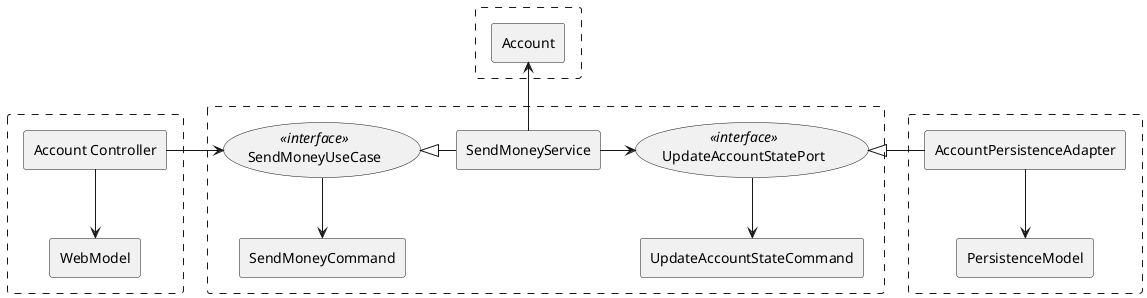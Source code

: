 @startuml
'https://plantuml.com/component-diagram

skinparam componentStyle rectangle
skinparam linetype ortho


rectangle #line.dashed {
    [Account Controller] as ac
    [WebModel] as wm
}

rectangle #line.dashed {
    (SendMoneyUseCase) <<interface>> as smuc
    [SendMoneyCommand] as smc
    [SendMoneyService] as sms
    (UpdateAccountStatePort) <<interface>> as uasp
    [UpdateAccountStateCommand] as uasc
}

rectangle #line.dashed {
    [AccountPersistenceAdapter] as apa
    [PersistenceModel] as pm
}

rectangle #line.dashed {
    [Account] as acc
}


ac --> wm

ac -> smuc
smuc <|- sms
sms -> uasp

smuc --> smc
sms -up-> acc
uasp --> uasc

uasp <|- apa

apa --> pm

@enduml
